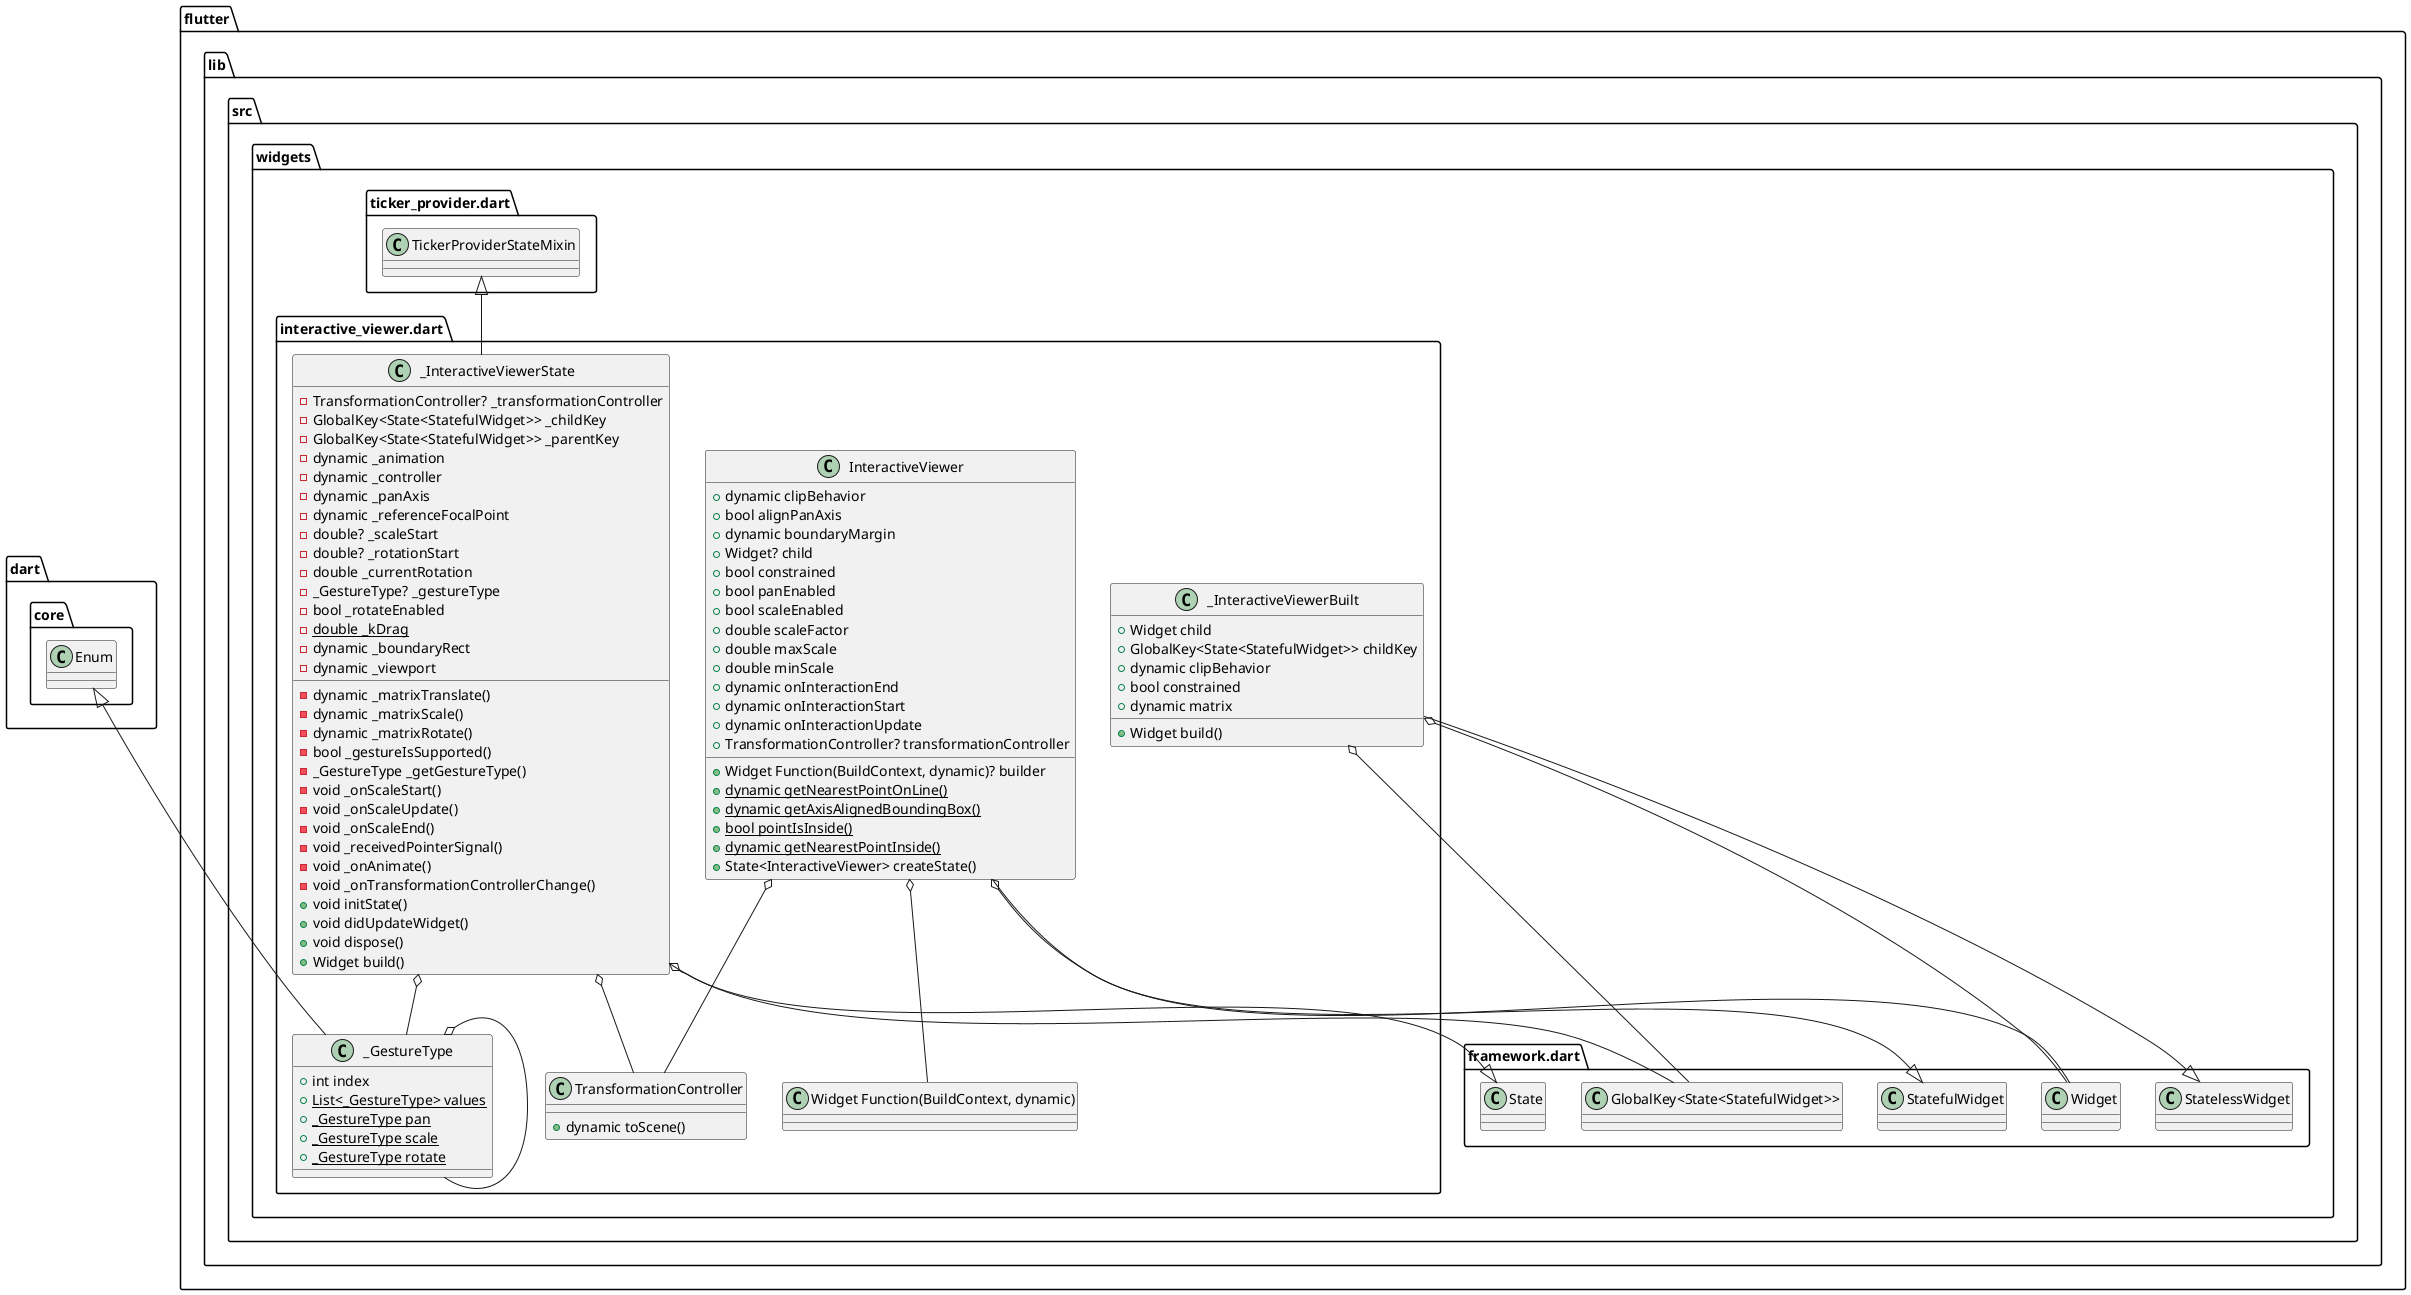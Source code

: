 @startuml
set namespaceSeparator ::

class "flutter::lib::src::widgets::interactive_viewer.dart::InteractiveViewer" {
  +dynamic clipBehavior
  +bool alignPanAxis
  +dynamic boundaryMargin
  +Widget Function(BuildContext, dynamic)? builder
  +Widget? child
  +bool constrained
  +bool panEnabled
  +bool scaleEnabled
  +double scaleFactor
  +double maxScale
  +double minScale
  +dynamic onInteractionEnd
  +dynamic onInteractionStart
  +dynamic onInteractionUpdate
  +TransformationController? transformationController
  {static} +dynamic getNearestPointOnLine()
  {static} +dynamic getAxisAlignedBoundingBox()
  {static} +bool pointIsInside()
  {static} +dynamic getNearestPointInside()
  +State<InteractiveViewer> createState()
}

"flutter::lib::src::widgets::interactive_viewer.dart::InteractiveViewer" o-- "flutter::lib::src::widgets::interactive_viewer.dart::Widget Function(BuildContext, dynamic)"
"flutter::lib::src::widgets::interactive_viewer.dart::InteractiveViewer" o-- "flutter::lib::src::widgets::framework.dart::Widget"
"flutter::lib::src::widgets::interactive_viewer.dart::InteractiveViewer" o-- "flutter::lib::src::widgets::interactive_viewer.dart::TransformationController"
"flutter::lib::src::widgets::framework.dart::StatefulWidget" <|-- "flutter::lib::src::widgets::interactive_viewer.dart::InteractiveViewer"

class "flutter::lib::src::widgets::interactive_viewer.dart::_InteractiveViewerState" {
  -TransformationController? _transformationController
  -GlobalKey<State<StatefulWidget>> _childKey
  -GlobalKey<State<StatefulWidget>> _parentKey
  -dynamic _animation
  -dynamic _controller
  -dynamic _panAxis
  -dynamic _referenceFocalPoint
  -double? _scaleStart
  -double? _rotationStart
  -double _currentRotation
  -_GestureType? _gestureType
  -bool _rotateEnabled
  {static} -double _kDrag
  -dynamic _boundaryRect
  -dynamic _viewport
  -dynamic _matrixTranslate()
  -dynamic _matrixScale()
  -dynamic _matrixRotate()
  -bool _gestureIsSupported()
  -_GestureType _getGestureType()
  -void _onScaleStart()
  -void _onScaleUpdate()
  -void _onScaleEnd()
  -void _receivedPointerSignal()
  -void _onAnimate()
  -void _onTransformationControllerChange()
  +void initState()
  +void didUpdateWidget()
  +void dispose()
  +Widget build()
}

"flutter::lib::src::widgets::interactive_viewer.dart::_InteractiveViewerState" o-- "flutter::lib::src::widgets::interactive_viewer.dart::TransformationController"
"flutter::lib::src::widgets::interactive_viewer.dart::_InteractiveViewerState" o-- "flutter::lib::src::widgets::framework.dart::GlobalKey<State<StatefulWidget>>"
"flutter::lib::src::widgets::interactive_viewer.dart::_InteractiveViewerState" o-- "flutter::lib::src::widgets::interactive_viewer.dart::_GestureType"
"flutter::lib::src::widgets::framework.dart::State" <|-- "flutter::lib::src::widgets::interactive_viewer.dart::_InteractiveViewerState"
"flutter::lib::src::widgets::ticker_provider.dart::TickerProviderStateMixin" <|-- "flutter::lib::src::widgets::interactive_viewer.dart::_InteractiveViewerState"

class "flutter::lib::src::widgets::interactive_viewer.dart::_InteractiveViewerBuilt" {
  +Widget child
  +GlobalKey<State<StatefulWidget>> childKey
  +dynamic clipBehavior
  +bool constrained
  +dynamic matrix
  +Widget build()
}

"flutter::lib::src::widgets::interactive_viewer.dart::_InteractiveViewerBuilt" o-- "flutter::lib::src::widgets::framework.dart::Widget"
"flutter::lib::src::widgets::interactive_viewer.dart::_InteractiveViewerBuilt" o-- "flutter::lib::src::widgets::framework.dart::GlobalKey<State<StatefulWidget>>"
"flutter::lib::src::widgets::framework.dart::StatelessWidget" <|-- "flutter::lib::src::widgets::interactive_viewer.dart::_InteractiveViewerBuilt"

class "flutter::lib::src::widgets::interactive_viewer.dart::TransformationController" {
  +dynamic toScene()
}

class "flutter::lib::src::widgets::interactive_viewer.dart::_GestureType" {
  +int index
  {static} +List<_GestureType> values
  {static} +_GestureType pan
  {static} +_GestureType scale
  {static} +_GestureType rotate
}

"flutter::lib::src::widgets::interactive_viewer.dart::_GestureType" o-- "flutter::lib::src::widgets::interactive_viewer.dart::_GestureType"
"dart::core::Enum" <|-- "flutter::lib::src::widgets::interactive_viewer.dart::_GestureType"


@enduml